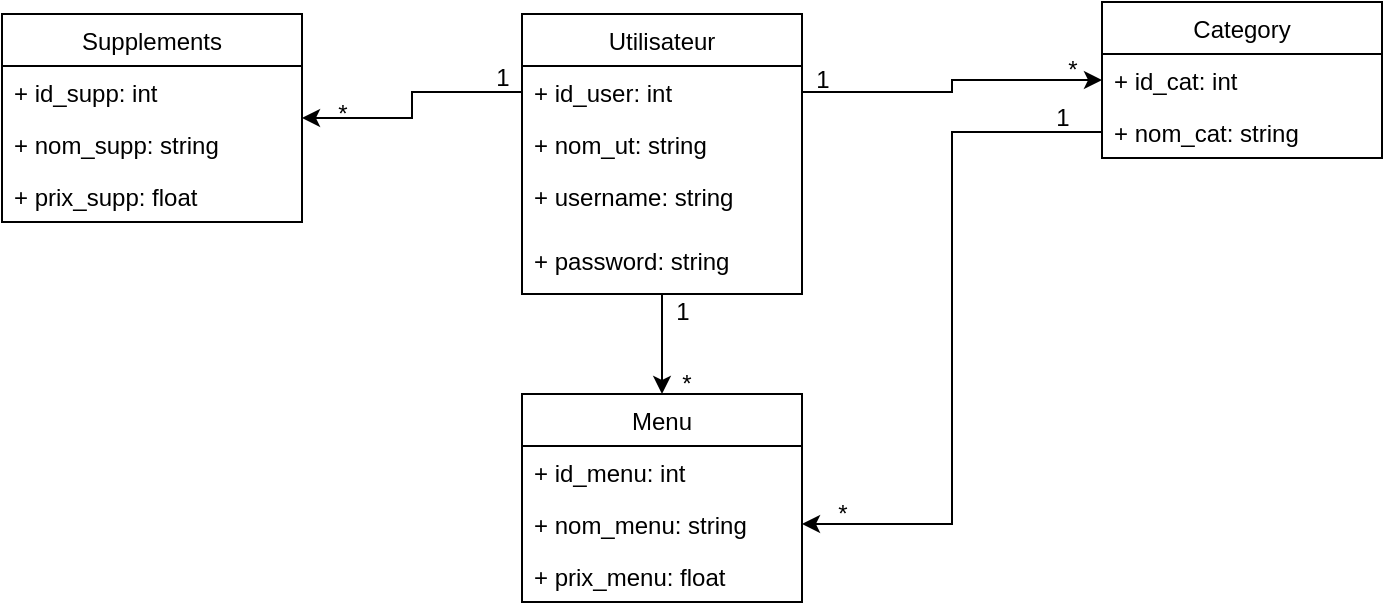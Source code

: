 <mxfile version="14.4.4" type="github">
  <diagram id="qKgihCfjs8VQ1l9GcSro" name="Page-1">
    <mxGraphModel dx="1038" dy="548" grid="1" gridSize="10" guides="1" tooltips="1" connect="1" arrows="1" fold="1" page="1" pageScale="1" pageWidth="827" pageHeight="1169" math="0" shadow="0">
      <root>
        <mxCell id="0" />
        <mxCell id="1" parent="0" />
        <mxCell id="AqeLAdhzTBgWkqnLhzzg-5" style="edgeStyle=orthogonalEdgeStyle;rounded=0;orthogonalLoop=1;jettySize=auto;html=1;entryX=0.5;entryY=0;entryDx=0;entryDy=0;" edge="1" parent="1" source="52ufz_NTefzQWGk7MAV9-1" target="52ufz_NTefzQWGk7MAV9-20">
          <mxGeometry relative="1" as="geometry" />
        </mxCell>
        <mxCell id="52ufz_NTefzQWGk7MAV9-1" value="Utilisateur" style="swimlane;fontStyle=0;childLayout=stackLayout;horizontal=1;startSize=26;fillColor=none;horizontalStack=0;resizeParent=1;resizeParentMax=0;resizeLast=0;collapsible=1;marginBottom=0;" parent="1" vertex="1">
          <mxGeometry x="300" y="130" width="140" height="140" as="geometry" />
        </mxCell>
        <mxCell id="52ufz_NTefzQWGk7MAV9-2" value="+ id_user: int" style="text;strokeColor=none;fillColor=none;align=left;verticalAlign=top;spacingLeft=4;spacingRight=4;overflow=hidden;rotatable=0;points=[[0,0.5],[1,0.5]];portConstraint=eastwest;" parent="52ufz_NTefzQWGk7MAV9-1" vertex="1">
          <mxGeometry y="26" width="140" height="26" as="geometry" />
        </mxCell>
        <mxCell id="52ufz_NTefzQWGk7MAV9-3" value="+ nom_ut: string " style="text;strokeColor=none;fillColor=none;align=left;verticalAlign=top;spacingLeft=4;spacingRight=4;overflow=hidden;rotatable=0;points=[[0,0.5],[1,0.5]];portConstraint=eastwest;" parent="52ufz_NTefzQWGk7MAV9-1" vertex="1">
          <mxGeometry y="52" width="140" height="26" as="geometry" />
        </mxCell>
        <mxCell id="52ufz_NTefzQWGk7MAV9-4" value="+ username: string" style="text;strokeColor=none;fillColor=none;align=left;verticalAlign=top;spacingLeft=4;spacingRight=4;overflow=hidden;rotatable=0;points=[[0,0.5],[1,0.5]];portConstraint=eastwest;" parent="52ufz_NTefzQWGk7MAV9-1" vertex="1">
          <mxGeometry y="78" width="140" height="62" as="geometry" />
        </mxCell>
        <mxCell id="52ufz_NTefzQWGk7MAV9-6" value="+ password: string" style="text;strokeColor=none;fillColor=none;align=left;verticalAlign=top;spacingLeft=4;spacingRight=4;overflow=hidden;rotatable=0;points=[[0,0.5],[1,0.5]];portConstraint=eastwest;" parent="1" vertex="1">
          <mxGeometry x="300" y="240" width="140" height="26" as="geometry" />
        </mxCell>
        <mxCell id="52ufz_NTefzQWGk7MAV9-7" value="Category" style="swimlane;fontStyle=0;childLayout=stackLayout;horizontal=1;startSize=26;fillColor=none;horizontalStack=0;resizeParent=1;resizeParentMax=0;resizeLast=0;collapsible=1;marginBottom=0;" parent="1" vertex="1">
          <mxGeometry x="590" y="124" width="140" height="78" as="geometry" />
        </mxCell>
        <mxCell id="52ufz_NTefzQWGk7MAV9-8" value="+ id_cat: int" style="text;strokeColor=none;fillColor=none;align=left;verticalAlign=top;spacingLeft=4;spacingRight=4;overflow=hidden;rotatable=0;points=[[0,0.5],[1,0.5]];portConstraint=eastwest;" parent="52ufz_NTefzQWGk7MAV9-7" vertex="1">
          <mxGeometry y="26" width="140" height="26" as="geometry" />
        </mxCell>
        <mxCell id="52ufz_NTefzQWGk7MAV9-9" value="+ nom_cat: string" style="text;strokeColor=none;fillColor=none;align=left;verticalAlign=top;spacingLeft=4;spacingRight=4;overflow=hidden;rotatable=0;points=[[0,0.5],[1,0.5]];portConstraint=eastwest;" parent="52ufz_NTefzQWGk7MAV9-7" vertex="1">
          <mxGeometry y="52" width="140" height="26" as="geometry" />
        </mxCell>
        <mxCell id="52ufz_NTefzQWGk7MAV9-11" value="Supplements" style="swimlane;fontStyle=0;childLayout=stackLayout;horizontal=1;startSize=26;fillColor=none;horizontalStack=0;resizeParent=1;resizeParentMax=0;resizeLast=0;collapsible=1;marginBottom=0;" parent="1" vertex="1">
          <mxGeometry x="40" y="130" width="150" height="104" as="geometry" />
        </mxCell>
        <mxCell id="52ufz_NTefzQWGk7MAV9-12" value="+ id_supp: int" style="text;strokeColor=none;fillColor=none;align=left;verticalAlign=top;spacingLeft=4;spacingRight=4;overflow=hidden;rotatable=0;points=[[0,0.5],[1,0.5]];portConstraint=eastwest;" parent="52ufz_NTefzQWGk7MAV9-11" vertex="1">
          <mxGeometry y="26" width="150" height="26" as="geometry" />
        </mxCell>
        <mxCell id="52ufz_NTefzQWGk7MAV9-13" value="+ nom_supp: string" style="text;strokeColor=none;fillColor=none;align=left;verticalAlign=top;spacingLeft=4;spacingRight=4;overflow=hidden;rotatable=0;points=[[0,0.5],[1,0.5]];portConstraint=eastwest;" parent="52ufz_NTefzQWGk7MAV9-11" vertex="1">
          <mxGeometry y="52" width="150" height="26" as="geometry" />
        </mxCell>
        <mxCell id="52ufz_NTefzQWGk7MAV9-14" value="+ prix_supp: float" style="text;strokeColor=none;fillColor=none;align=left;verticalAlign=top;spacingLeft=4;spacingRight=4;overflow=hidden;rotatable=0;points=[[0,0.5],[1,0.5]];portConstraint=eastwest;" parent="52ufz_NTefzQWGk7MAV9-11" vertex="1">
          <mxGeometry y="78" width="150" height="26" as="geometry" />
        </mxCell>
        <mxCell id="52ufz_NTefzQWGk7MAV9-20" value="Menu" style="swimlane;fontStyle=0;childLayout=stackLayout;horizontal=1;startSize=26;fillColor=none;horizontalStack=0;resizeParent=1;resizeParentMax=0;resizeLast=0;collapsible=1;marginBottom=0;" parent="1" vertex="1">
          <mxGeometry x="300" y="320" width="140" height="104" as="geometry" />
        </mxCell>
        <mxCell id="52ufz_NTefzQWGk7MAV9-21" value="+ id_menu: int" style="text;strokeColor=none;fillColor=none;align=left;verticalAlign=top;spacingLeft=4;spacingRight=4;overflow=hidden;rotatable=0;points=[[0,0.5],[1,0.5]];portConstraint=eastwest;" parent="52ufz_NTefzQWGk7MAV9-20" vertex="1">
          <mxGeometry y="26" width="140" height="26" as="geometry" />
        </mxCell>
        <mxCell id="52ufz_NTefzQWGk7MAV9-22" value="+ nom_menu: string " style="text;strokeColor=none;fillColor=none;align=left;verticalAlign=top;spacingLeft=4;spacingRight=4;overflow=hidden;rotatable=0;points=[[0,0.5],[1,0.5]];portConstraint=eastwest;" parent="52ufz_NTefzQWGk7MAV9-20" vertex="1">
          <mxGeometry y="52" width="140" height="26" as="geometry" />
        </mxCell>
        <mxCell id="52ufz_NTefzQWGk7MAV9-23" value="+ prix_menu: float" style="text;strokeColor=none;fillColor=none;align=left;verticalAlign=top;spacingLeft=4;spacingRight=4;overflow=hidden;rotatable=0;points=[[0,0.5],[1,0.5]];portConstraint=eastwest;" parent="52ufz_NTefzQWGk7MAV9-20" vertex="1">
          <mxGeometry y="78" width="140" height="26" as="geometry" />
        </mxCell>
        <mxCell id="52ufz_NTefzQWGk7MAV9-24" style="edgeStyle=orthogonalEdgeStyle;rounded=0;orthogonalLoop=1;jettySize=auto;html=1;exitX=0;exitY=0.5;exitDx=0;exitDy=0;entryX=1;entryY=0.5;entryDx=0;entryDy=0;" parent="1" source="52ufz_NTefzQWGk7MAV9-9" target="52ufz_NTefzQWGk7MAV9-22" edge="1">
          <mxGeometry relative="1" as="geometry" />
        </mxCell>
        <mxCell id="52ufz_NTefzQWGk7MAV9-25" value="1" style="text;html=1;resizable=0;autosize=1;align=center;verticalAlign=middle;points=[];fillColor=none;strokeColor=none;rounded=0;" parent="1" vertex="1">
          <mxGeometry x="560" y="172" width="20" height="20" as="geometry" />
        </mxCell>
        <mxCell id="52ufz_NTefzQWGk7MAV9-26" value="*" style="text;html=1;resizable=0;autosize=1;align=center;verticalAlign=middle;points=[];fillColor=none;strokeColor=none;rounded=0;" parent="1" vertex="1">
          <mxGeometry x="450" y="370" width="20" height="20" as="geometry" />
        </mxCell>
        <mxCell id="AqeLAdhzTBgWkqnLhzzg-1" style="edgeStyle=orthogonalEdgeStyle;rounded=0;orthogonalLoop=1;jettySize=auto;html=1;exitX=0;exitY=0.5;exitDx=0;exitDy=0;entryX=1;entryY=0.5;entryDx=0;entryDy=0;" edge="1" parent="1" source="52ufz_NTefzQWGk7MAV9-2" target="52ufz_NTefzQWGk7MAV9-11">
          <mxGeometry relative="1" as="geometry" />
        </mxCell>
        <mxCell id="AqeLAdhzTBgWkqnLhzzg-2" value="1" style="text;html=1;resizable=0;autosize=1;align=center;verticalAlign=middle;points=[];fillColor=none;strokeColor=none;rounded=0;" vertex="1" parent="1">
          <mxGeometry x="280" y="152" width="20" height="20" as="geometry" />
        </mxCell>
        <mxCell id="AqeLAdhzTBgWkqnLhzzg-3" value="*" style="text;html=1;resizable=0;autosize=1;align=center;verticalAlign=middle;points=[];fillColor=none;strokeColor=none;rounded=0;" vertex="1" parent="1">
          <mxGeometry x="200" y="170" width="20" height="20" as="geometry" />
        </mxCell>
        <mxCell id="AqeLAdhzTBgWkqnLhzzg-4" style="edgeStyle=orthogonalEdgeStyle;rounded=0;orthogonalLoop=1;jettySize=auto;html=1;exitX=1;exitY=0.5;exitDx=0;exitDy=0;entryX=0;entryY=0.5;entryDx=0;entryDy=0;" edge="1" parent="1" source="52ufz_NTefzQWGk7MAV9-2" target="52ufz_NTefzQWGk7MAV9-8">
          <mxGeometry relative="1" as="geometry" />
        </mxCell>
        <mxCell id="AqeLAdhzTBgWkqnLhzzg-6" value="1" style="text;html=1;resizable=0;autosize=1;align=center;verticalAlign=middle;points=[];fillColor=none;strokeColor=none;rounded=0;" vertex="1" parent="1">
          <mxGeometry x="370" y="269" width="20" height="20" as="geometry" />
        </mxCell>
        <mxCell id="AqeLAdhzTBgWkqnLhzzg-7" value="*" style="text;html=1;resizable=0;autosize=1;align=center;verticalAlign=middle;points=[];fillColor=none;strokeColor=none;rounded=0;" vertex="1" parent="1">
          <mxGeometry x="372" y="305" width="20" height="20" as="geometry" />
        </mxCell>
        <mxCell id="AqeLAdhzTBgWkqnLhzzg-8" value="1" style="text;html=1;resizable=0;autosize=1;align=center;verticalAlign=middle;points=[];fillColor=none;strokeColor=none;rounded=0;" vertex="1" parent="1">
          <mxGeometry x="440" y="153" width="20" height="20" as="geometry" />
        </mxCell>
        <mxCell id="AqeLAdhzTBgWkqnLhzzg-9" value="*" style="text;html=1;resizable=0;autosize=1;align=center;verticalAlign=middle;points=[];fillColor=none;strokeColor=none;rounded=0;" vertex="1" parent="1">
          <mxGeometry x="565" y="148" width="20" height="20" as="geometry" />
        </mxCell>
      </root>
    </mxGraphModel>
  </diagram>
</mxfile>
